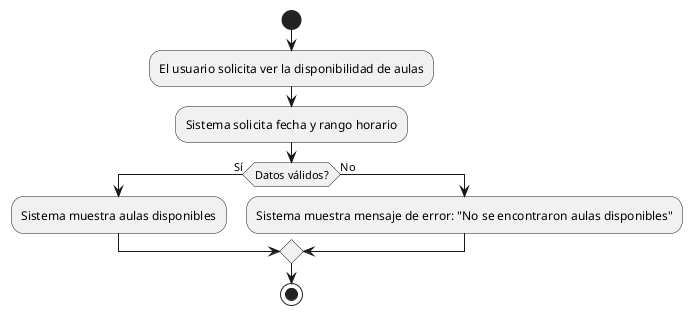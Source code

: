 @startuml
start
:El usuario solicita ver la disponibilidad de aulas;
:Sistema solicita fecha y rango horario;
if (Datos válidos?) then (Sí)
  :Sistema muestra aulas disponibles;
else (No)
  :Sistema muestra mensaje de error: "No se encontraron aulas disponibles";
endif
stop
@enduml
